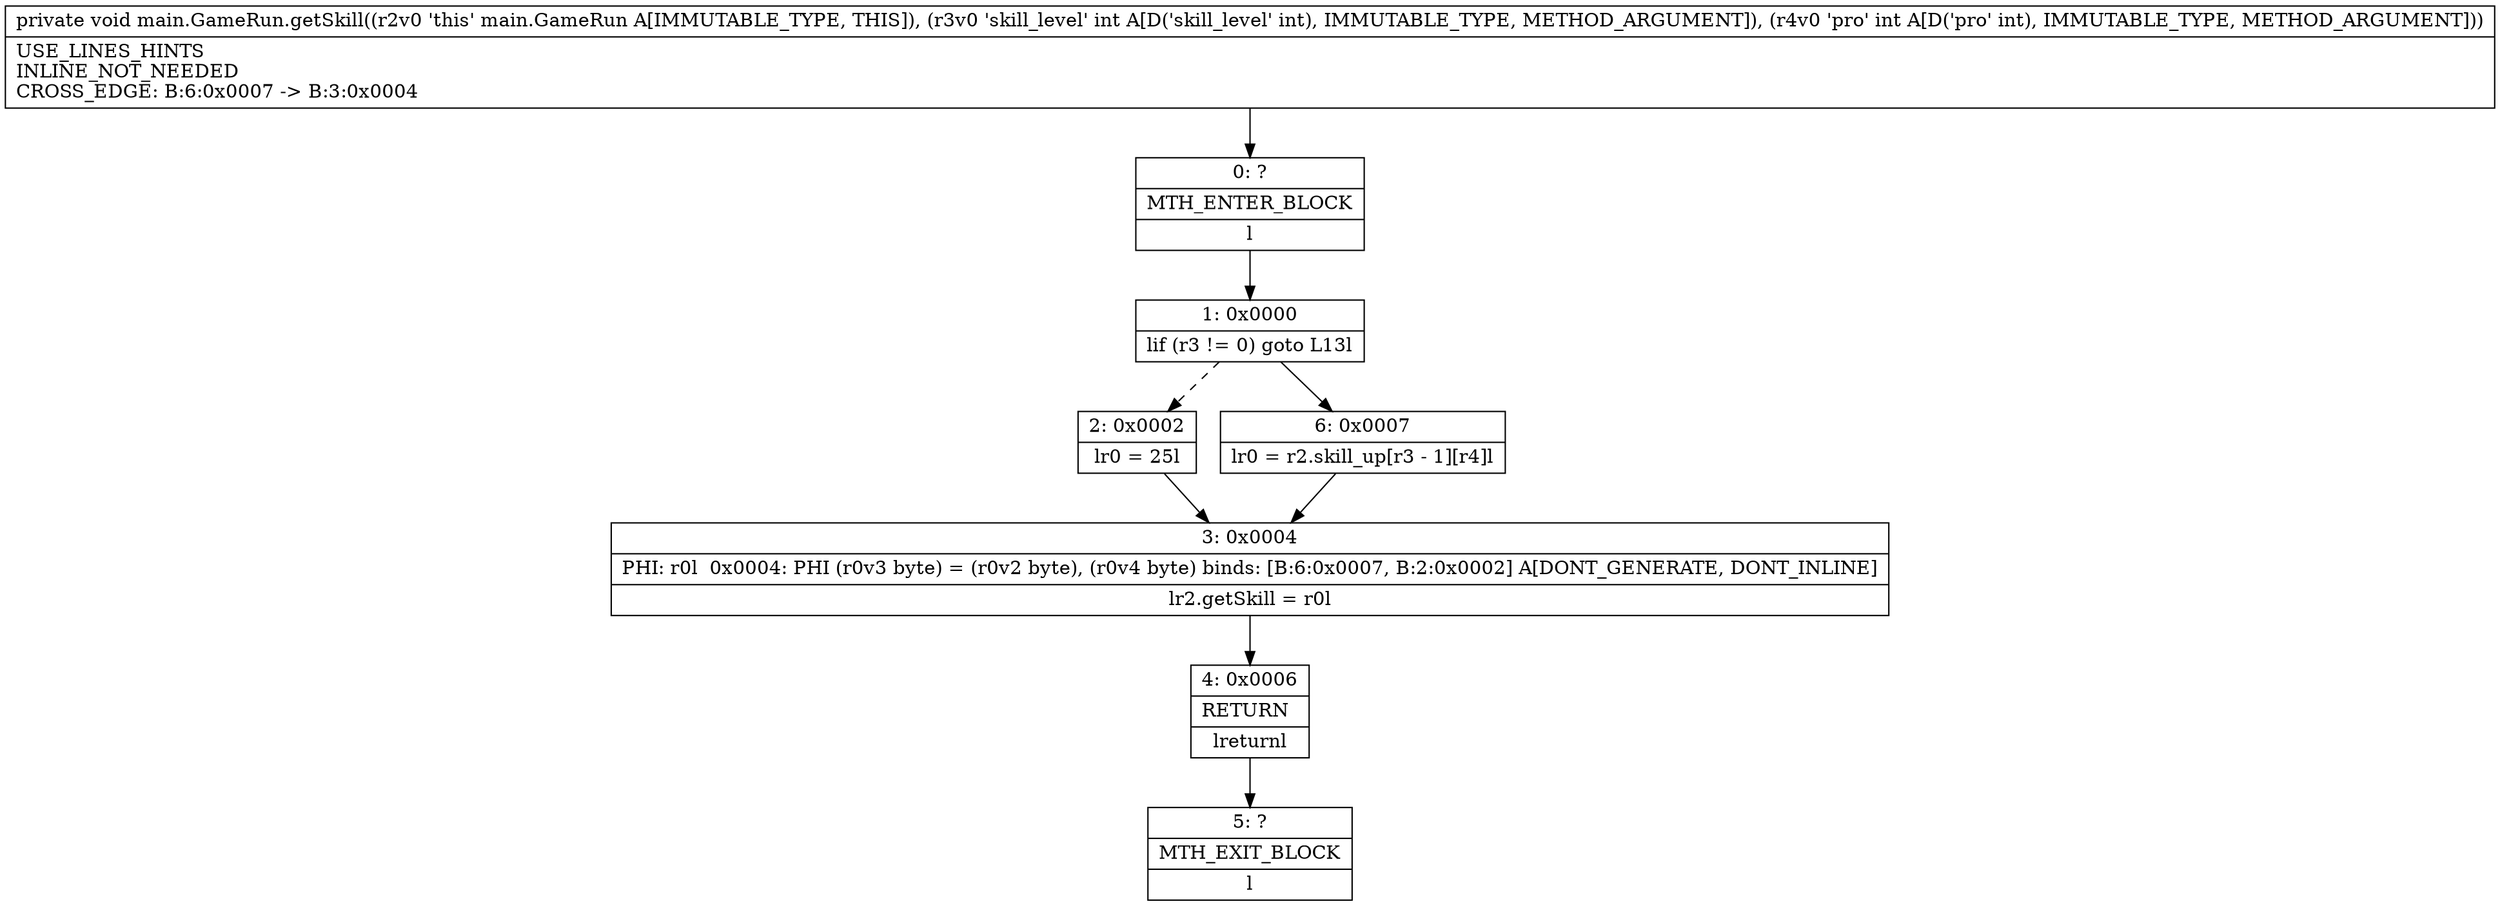 digraph "CFG formain.GameRun.getSkill(II)V" {
Node_0 [shape=record,label="{0\:\ ?|MTH_ENTER_BLOCK\l|l}"];
Node_1 [shape=record,label="{1\:\ 0x0000|lif (r3 != 0) goto L13l}"];
Node_2 [shape=record,label="{2\:\ 0x0002|lr0 = 25l}"];
Node_3 [shape=record,label="{3\:\ 0x0004|PHI: r0l  0x0004: PHI (r0v3 byte) = (r0v2 byte), (r0v4 byte) binds: [B:6:0x0007, B:2:0x0002] A[DONT_GENERATE, DONT_INLINE]\l|lr2.getSkill = r0l}"];
Node_4 [shape=record,label="{4\:\ 0x0006|RETURN\l|lreturnl}"];
Node_5 [shape=record,label="{5\:\ ?|MTH_EXIT_BLOCK\l|l}"];
Node_6 [shape=record,label="{6\:\ 0x0007|lr0 = r2.skill_up[r3 \- 1][r4]l}"];
MethodNode[shape=record,label="{private void main.GameRun.getSkill((r2v0 'this' main.GameRun A[IMMUTABLE_TYPE, THIS]), (r3v0 'skill_level' int A[D('skill_level' int), IMMUTABLE_TYPE, METHOD_ARGUMENT]), (r4v0 'pro' int A[D('pro' int), IMMUTABLE_TYPE, METHOD_ARGUMENT]))  | USE_LINES_HINTS\lINLINE_NOT_NEEDED\lCROSS_EDGE: B:6:0x0007 \-\> B:3:0x0004\l}"];
MethodNode -> Node_0;
Node_0 -> Node_1;
Node_1 -> Node_2[style=dashed];
Node_1 -> Node_6;
Node_2 -> Node_3;
Node_3 -> Node_4;
Node_4 -> Node_5;
Node_6 -> Node_3;
}

